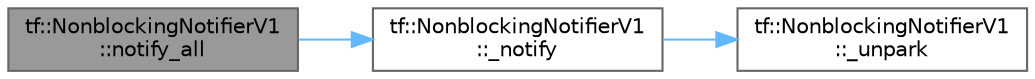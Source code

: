 digraph "tf::NonblockingNotifierV1::notify_all"
{
 // LATEX_PDF_SIZE
  bgcolor="transparent";
  edge [fontname=Helvetica,fontsize=10,labelfontname=Helvetica,labelfontsize=10];
  node [fontname=Helvetica,fontsize=10,shape=box,height=0.2,width=0.4];
  rankdir="LR";
  Node1 [id="Node000001",label="tf::NonblockingNotifierV1\l::notify_all",height=0.2,width=0.4,color="gray40", fillcolor="grey60", style="filled", fontcolor="black",tooltip=" "];
  Node1 -> Node2 [id="edge1_Node000001_Node000002",color="steelblue1",style="solid",tooltip=" "];
  Node2 [id="Node000002",label="tf::NonblockingNotifierV1\l::_notify",height=0.2,width=0.4,color="grey40", fillcolor="white", style="filled",URL="$classtf_1_1_nonblocking_notifier_v1.html#a7668051b2fbf6cb0d9e8bd10a6099c17",tooltip=" "];
  Node2 -> Node3 [id="edge2_Node000002_Node000003",color="steelblue1",style="solid",tooltip=" "];
  Node3 [id="Node000003",label="tf::NonblockingNotifierV1\l::_unpark",height=0.2,width=0.4,color="grey40", fillcolor="white", style="filled",URL="$classtf_1_1_nonblocking_notifier_v1.html#a3797bbc06df0dc779bbb66c7a32559f8",tooltip=" "];
}
